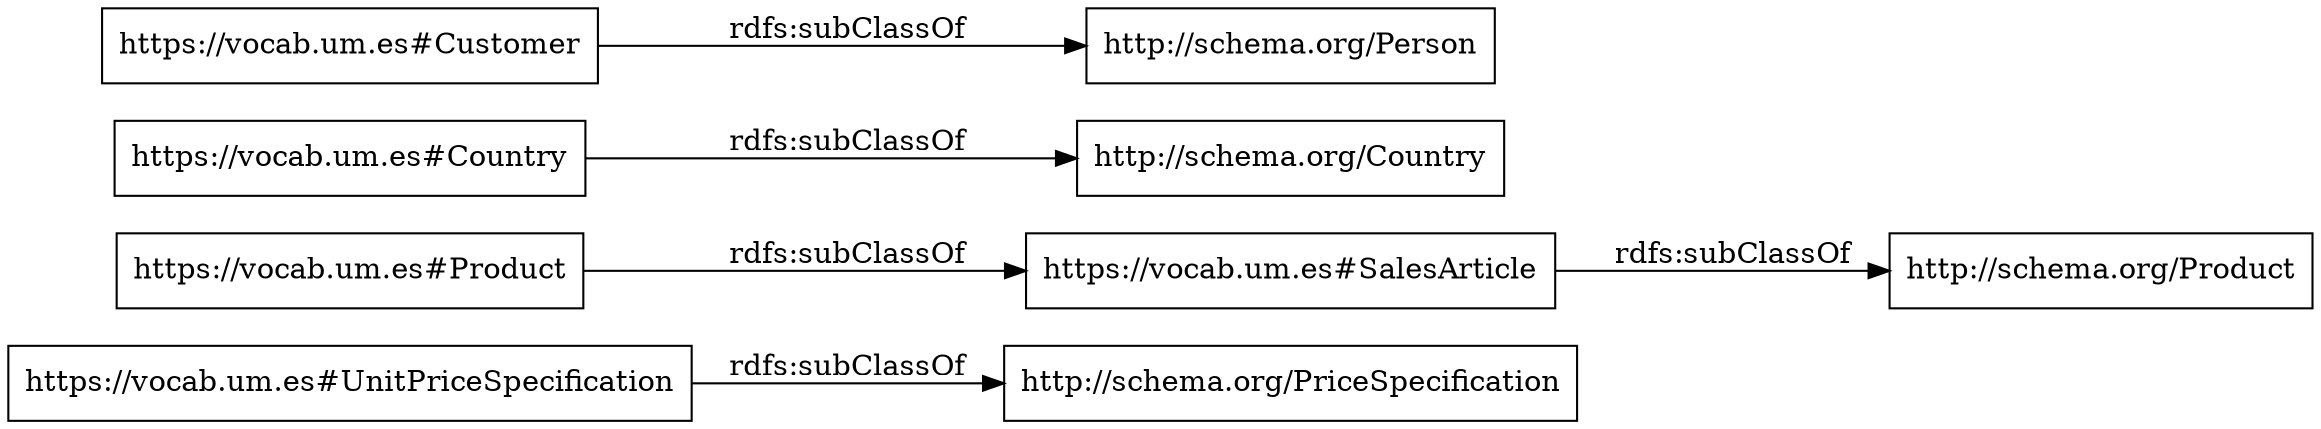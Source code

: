 digraph ar2dtool_diagram { 
rankdir=LR;
size="1000"
node [shape = rectangle, color="black"]; "https://vocab.um.es#UnitPriceSpecification" "https://vocab.um.es#Product" "https://vocab.um.es#Country" "https://vocab.um.es#Customer" "https://vocab.um.es#SalesArticle" ; /*classes style*/
	"https://vocab.um.es#UnitPriceSpecification" -> "http://schema.org/PriceSpecification" [ label = "rdfs:subClassOf" ];
	"https://vocab.um.es#Product" -> "https://vocab.um.es#SalesArticle" [ label = "rdfs:subClassOf" ];
	"https://vocab.um.es#Customer" -> "http://schema.org/Person" [ label = "rdfs:subClassOf" ];
	"https://vocab.um.es#Country" -> "http://schema.org/Country" [ label = "rdfs:subClassOf" ];
	"https://vocab.um.es#SalesArticle" -> "http://schema.org/Product" [ label = "rdfs:subClassOf" ];

}
